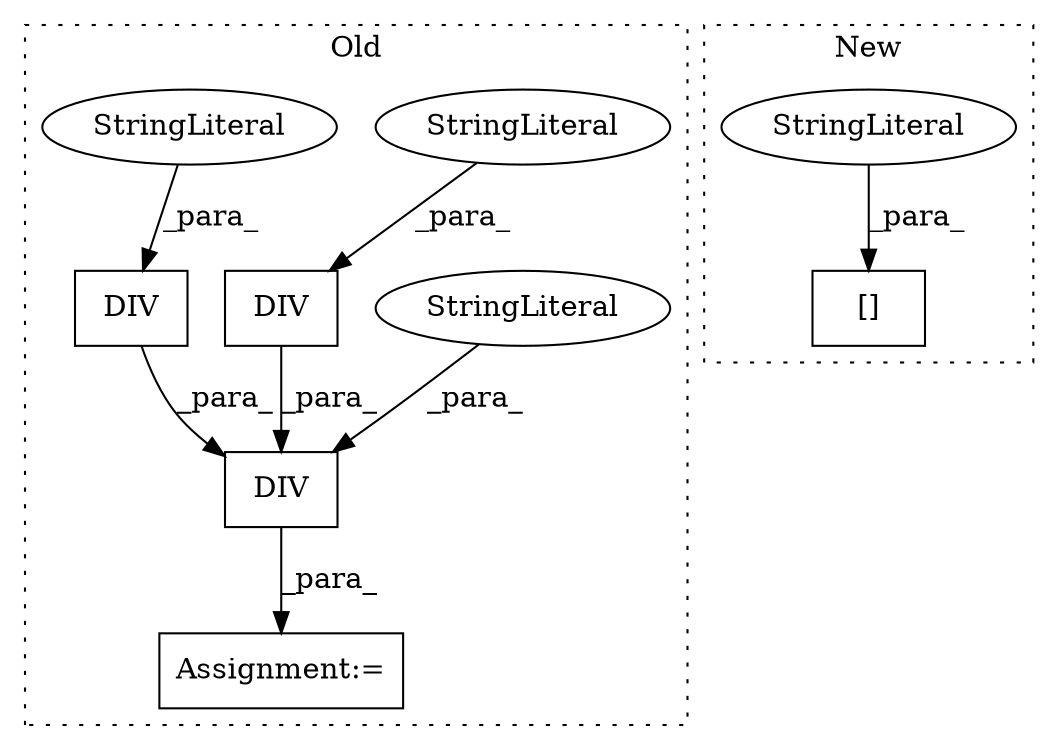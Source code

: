 digraph G {
subgraph cluster0 {
1 [label="DIV" a="32" s="2665,2836" l="4,1" shape="box"];
4 [label="StringLiteral" a="45" s="2817" l="11" shape="ellipse"];
5 [label="Assignment:=" a="7" s="2664" l="1" shape="box"];
6 [label="DIV" a="32" s="2669,2727" l="4,1" shape="box"];
7 [label="StringLiteral" a="45" s="2714" l="13" shape="ellipse"];
8 [label="DIV" a="32" s="2729,2815" l="4,1" shape="box"];
9 [label="StringLiteral" a="45" s="2808" l="7" shape="ellipse"];
label = "Old";
style="dotted";
}
subgraph cluster1 {
2 [label="[]" a="2" s="1673,1715" l="7,1" shape="box"];
3 [label="StringLiteral" a="45" s="1680" l="35" shape="ellipse"];
label = "New";
style="dotted";
}
1 -> 5 [label="_para_"];
3 -> 2 [label="_para_"];
4 -> 1 [label="_para_"];
6 -> 1 [label="_para_"];
7 -> 6 [label="_para_"];
8 -> 1 [label="_para_"];
9 -> 8 [label="_para_"];
}